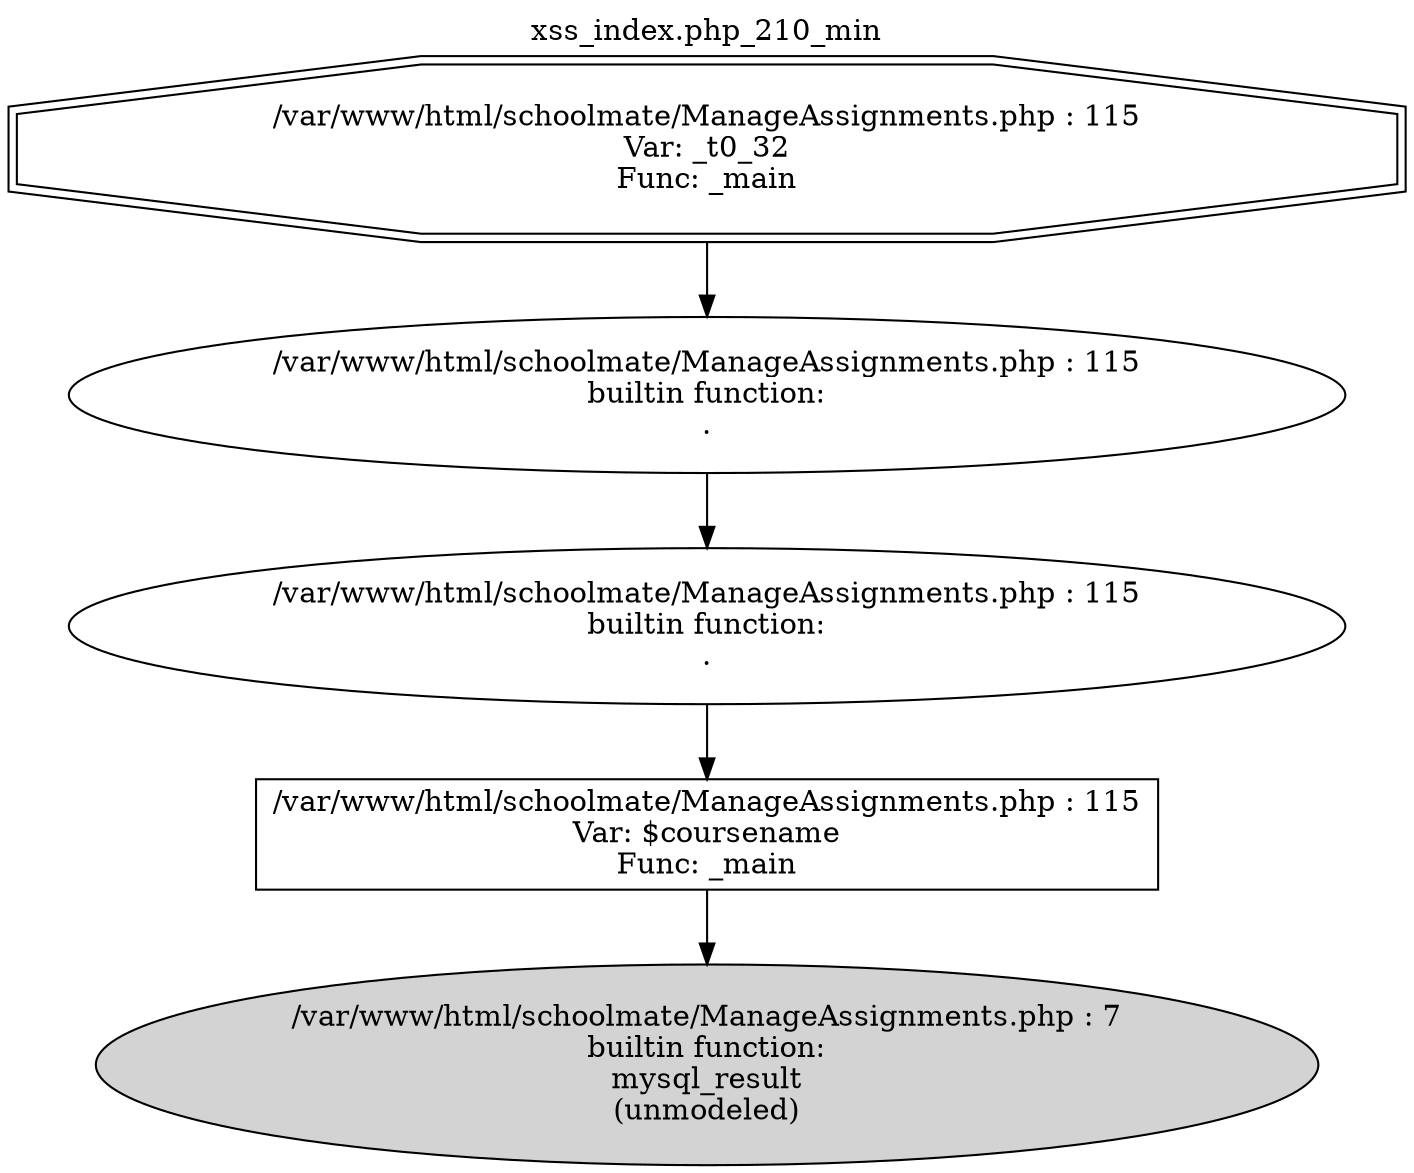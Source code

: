 digraph cfg {
  label="xss_index.php_210_min";
  labelloc=t;
  n1 [shape=doubleoctagon, label="/var/www/html/schoolmate/ManageAssignments.php : 115\nVar: _t0_32\nFunc: _main\n"];
  n2 [shape=ellipse, label="/var/www/html/schoolmate/ManageAssignments.php : 115\nbuiltin function:\n.\n"];
  n3 [shape=ellipse, label="/var/www/html/schoolmate/ManageAssignments.php : 115\nbuiltin function:\n.\n"];
  n4 [shape=box, label="/var/www/html/schoolmate/ManageAssignments.php : 115\nVar: $coursename\nFunc: _main\n"];
  n5 [shape=ellipse, label="/var/www/html/schoolmate/ManageAssignments.php : 7\nbuiltin function:\nmysql_result\n(unmodeled)\n",style=filled];
  n1 -> n2;
  n2 -> n3;
  n3 -> n4;
  n4 -> n5;
}

